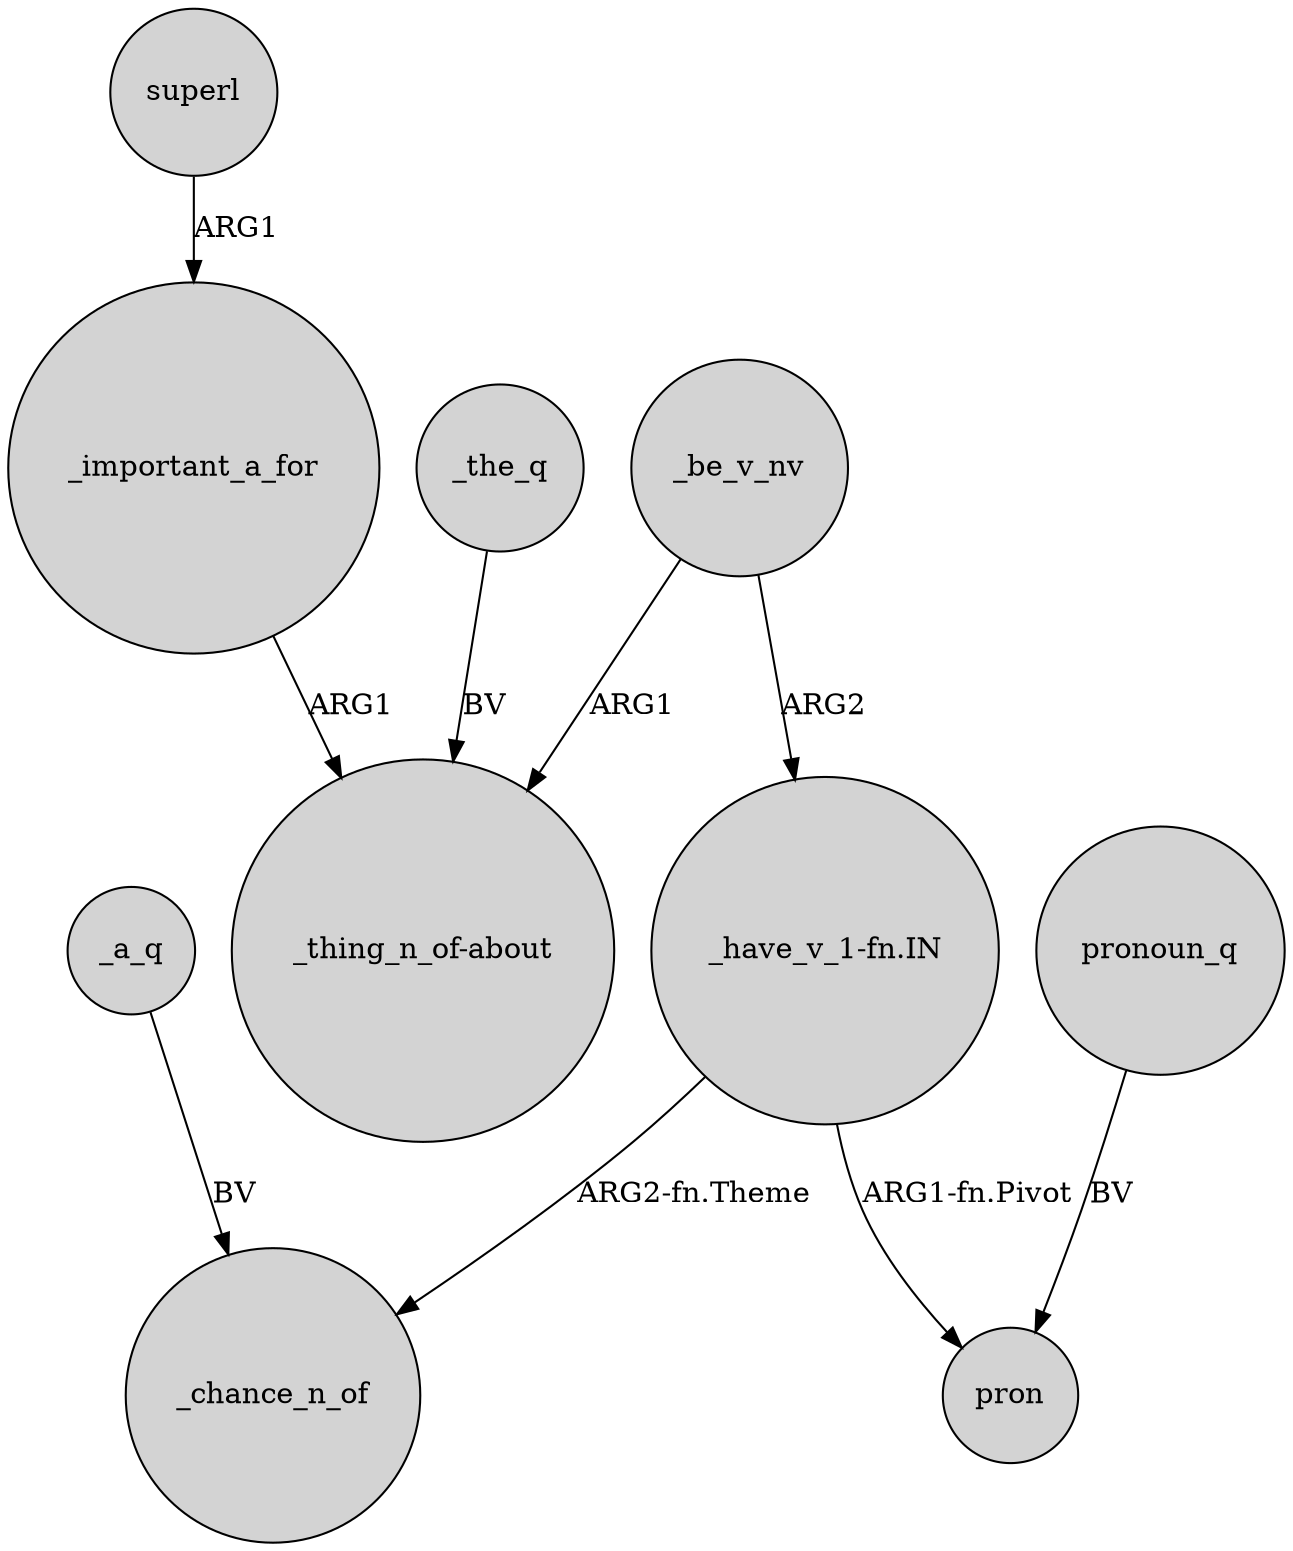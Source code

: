 digraph {
	node [shape=circle style=filled]
	_be_v_nv -> "_have_v_1-fn.IN" [label=ARG2]
	_be_v_nv -> "_thing_n_of-about" [label=ARG1]
	superl -> _important_a_for [label=ARG1]
	_a_q -> _chance_n_of [label=BV]
	_the_q -> "_thing_n_of-about" [label=BV]
	"_have_v_1-fn.IN" -> _chance_n_of [label="ARG2-fn.Theme"]
	"_have_v_1-fn.IN" -> pron [label="ARG1-fn.Pivot"]
	_important_a_for -> "_thing_n_of-about" [label=ARG1]
	pronoun_q -> pron [label=BV]
}
